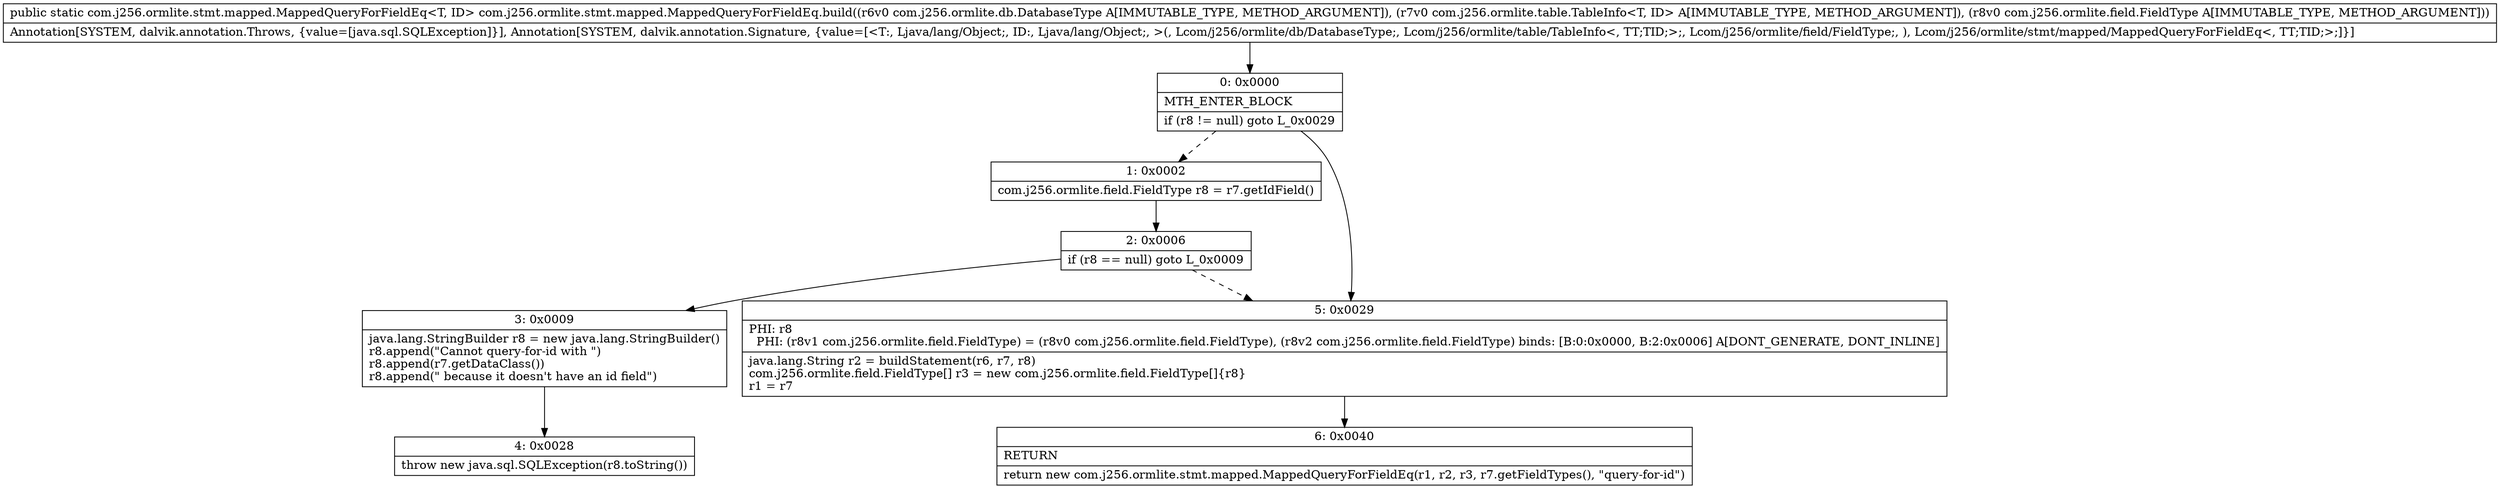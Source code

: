 digraph "CFG forcom.j256.ormlite.stmt.mapped.MappedQueryForFieldEq.build(Lcom\/j256\/ormlite\/db\/DatabaseType;Lcom\/j256\/ormlite\/table\/TableInfo;Lcom\/j256\/ormlite\/field\/FieldType;)Lcom\/j256\/ormlite\/stmt\/mapped\/MappedQueryForFieldEq;" {
Node_0 [shape=record,label="{0\:\ 0x0000|MTH_ENTER_BLOCK\l|if (r8 != null) goto L_0x0029\l}"];
Node_1 [shape=record,label="{1\:\ 0x0002|com.j256.ormlite.field.FieldType r8 = r7.getIdField()\l}"];
Node_2 [shape=record,label="{2\:\ 0x0006|if (r8 == null) goto L_0x0009\l}"];
Node_3 [shape=record,label="{3\:\ 0x0009|java.lang.StringBuilder r8 = new java.lang.StringBuilder()\lr8.append(\"Cannot query\-for\-id with \")\lr8.append(r7.getDataClass())\lr8.append(\" because it doesn't have an id field\")\l}"];
Node_4 [shape=record,label="{4\:\ 0x0028|throw new java.sql.SQLException(r8.toString())\l}"];
Node_5 [shape=record,label="{5\:\ 0x0029|PHI: r8 \l  PHI: (r8v1 com.j256.ormlite.field.FieldType) = (r8v0 com.j256.ormlite.field.FieldType), (r8v2 com.j256.ormlite.field.FieldType) binds: [B:0:0x0000, B:2:0x0006] A[DONT_GENERATE, DONT_INLINE]\l|java.lang.String r2 = buildStatement(r6, r7, r8)\lcom.j256.ormlite.field.FieldType[] r3 = new com.j256.ormlite.field.FieldType[]\{r8\}\lr1 = r7\l}"];
Node_6 [shape=record,label="{6\:\ 0x0040|RETURN\l|return new com.j256.ormlite.stmt.mapped.MappedQueryForFieldEq(r1, r2, r3, r7.getFieldTypes(), \"query\-for\-id\")\l}"];
MethodNode[shape=record,label="{public static com.j256.ormlite.stmt.mapped.MappedQueryForFieldEq\<T, ID\> com.j256.ormlite.stmt.mapped.MappedQueryForFieldEq.build((r6v0 com.j256.ormlite.db.DatabaseType A[IMMUTABLE_TYPE, METHOD_ARGUMENT]), (r7v0 com.j256.ormlite.table.TableInfo\<T, ID\> A[IMMUTABLE_TYPE, METHOD_ARGUMENT]), (r8v0 com.j256.ormlite.field.FieldType A[IMMUTABLE_TYPE, METHOD_ARGUMENT]))  | Annotation[SYSTEM, dalvik.annotation.Throws, \{value=[java.sql.SQLException]\}], Annotation[SYSTEM, dalvik.annotation.Signature, \{value=[\<T:, Ljava\/lang\/Object;, ID:, Ljava\/lang\/Object;, \>(, Lcom\/j256\/ormlite\/db\/DatabaseType;, Lcom\/j256\/ormlite\/table\/TableInfo\<, TT;TID;\>;, Lcom\/j256\/ormlite\/field\/FieldType;, ), Lcom\/j256\/ormlite\/stmt\/mapped\/MappedQueryForFieldEq\<, TT;TID;\>;]\}]\l}"];
MethodNode -> Node_0;
Node_0 -> Node_1[style=dashed];
Node_0 -> Node_5;
Node_1 -> Node_2;
Node_2 -> Node_3;
Node_2 -> Node_5[style=dashed];
Node_3 -> Node_4;
Node_5 -> Node_6;
}

